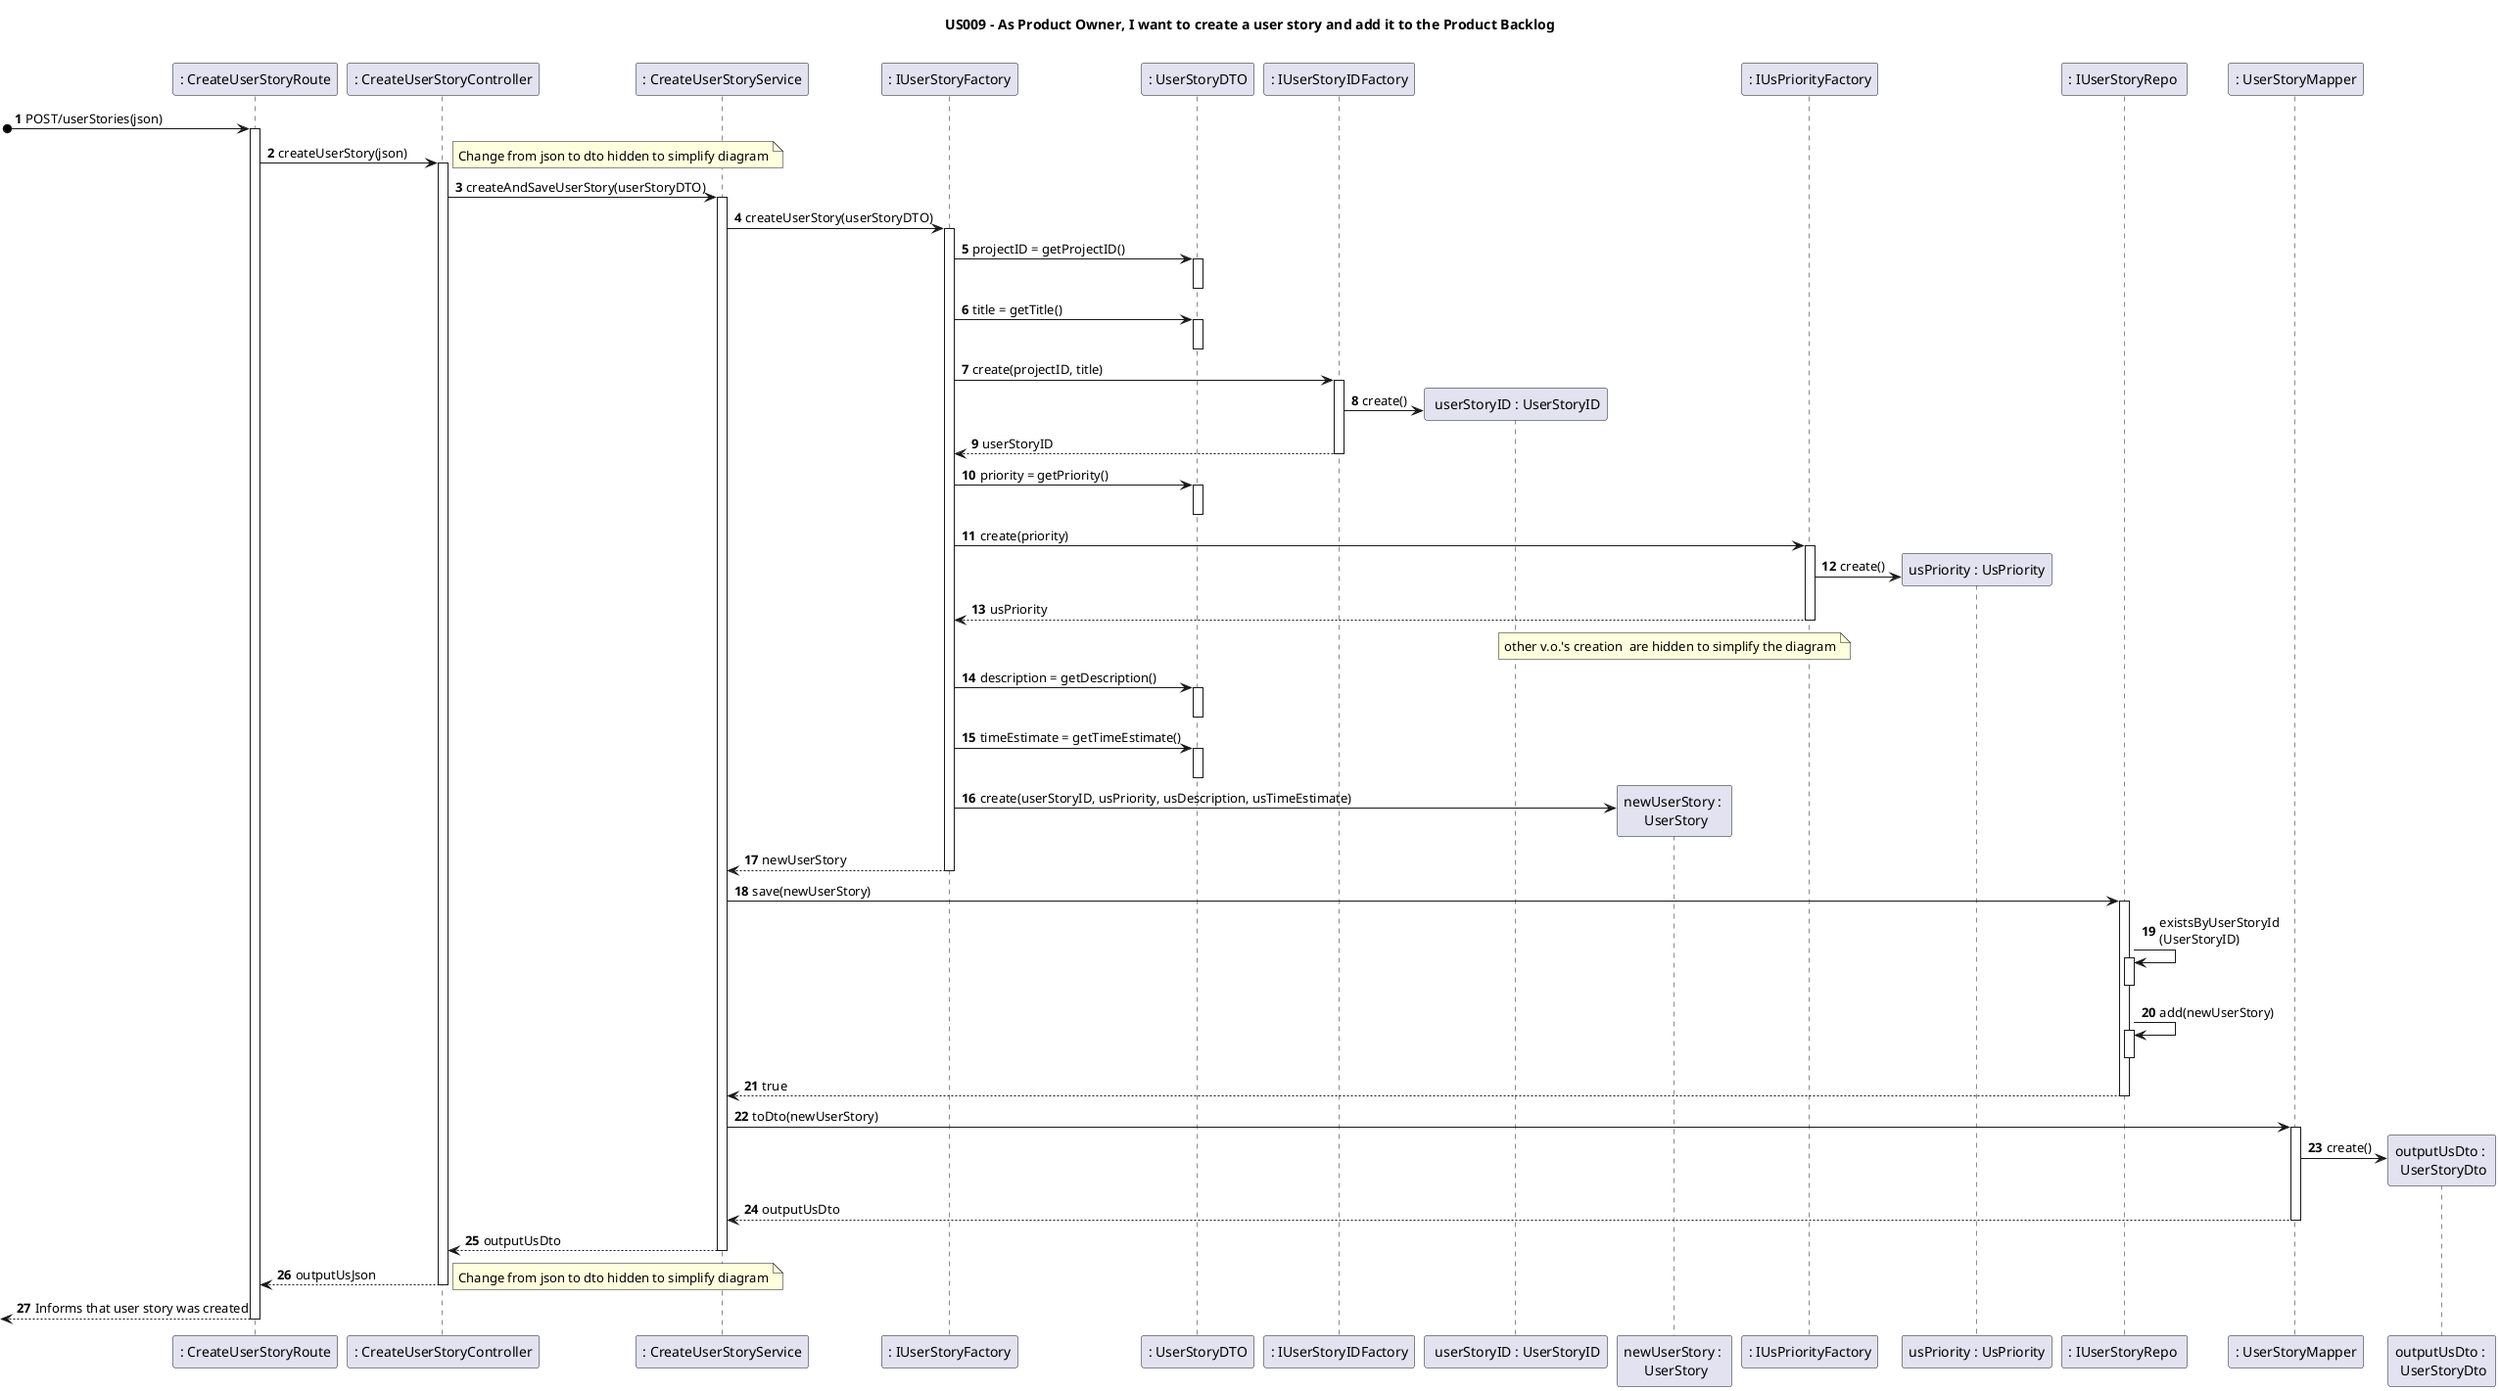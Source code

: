 @startuml
'https://plantuml.com/sequence-diagram

title US009 - As Product Owner, I want to create a user story and add it to the Product Backlog

autoactivate on
autonumber


participant ": CreateUserStoryRoute" as System
participant ": CreateUserStoryController" as Ctrl
participant ": CreateUserStoryService" as appService
participant ": IUserStoryFactory" as factory
participant ": UserStoryDTO" as usDto
participant ": IUserStoryIDFactory" as IusID
participant " userStoryID : UserStoryID" as usID
participant "newUserStory : \n UserStory" as us
participant ": IUsPriorityFactory" as IusPrio
participant "usPriority : UsPriority" as usPrio
participant ": IUserStoryRepo " as usStore
participant ": UserStoryMapper" as usMapper
participant "outputUsDto : \n UserStoryDto" as outDto



[o-> System: POST/userStories(json)
System -> Ctrl: createUserStory(json)
note right
Change from json to dto hidden to simplify diagram
end note
Ctrl -> appService: createAndSaveUserStory(userStoryDTO)
appService -> factory:  createUserStory(userStoryDTO)
factory -> usDto: projectID = getProjectID()
deactivate
factory -> usDto: title = getTitle()
deactivate
factory -> IusID: create(projectID, title)
 IusID-> usID **: create()
 IusID--> factory : userStoryID

factory-> usDto: priority = getPriority()
deactivate
factory -> IusPrio: create(priority)
 IusPrio-> usPrio **: create()
 IusPrio--> factory : usPriority
 note over us: other v.o.'s creation  are hidden to simplify the diagram
factory-> usDto: description = getDescription()
 deactivate
 factory-> usDto: timeEstimate = getTimeEstimate()
  deactivate


factory -> us **: create(userStoryID, usPriority, usDescription, usTimeEstimate)
factory --> appService: newUserStory

appService-> usStore: save(newUserStory)
usStore-> usStore: existsByUserStoryId\n(UserStoryID)
deactivate
usStore-> usStore: add(newUserStory)
deactivate
usStore --> appService : true
appService-> usMapper : toDto(newUserStory)
usMapper-> outDto **:create()
usMapper --> appService: outputUsDto
appService --> Ctrl: outputUsDto
Ctrl --> System: outputUsJson
note right
Change from json to dto hidden to simplify diagram
end note
[<--System : Informs that user story was created

@enduml


